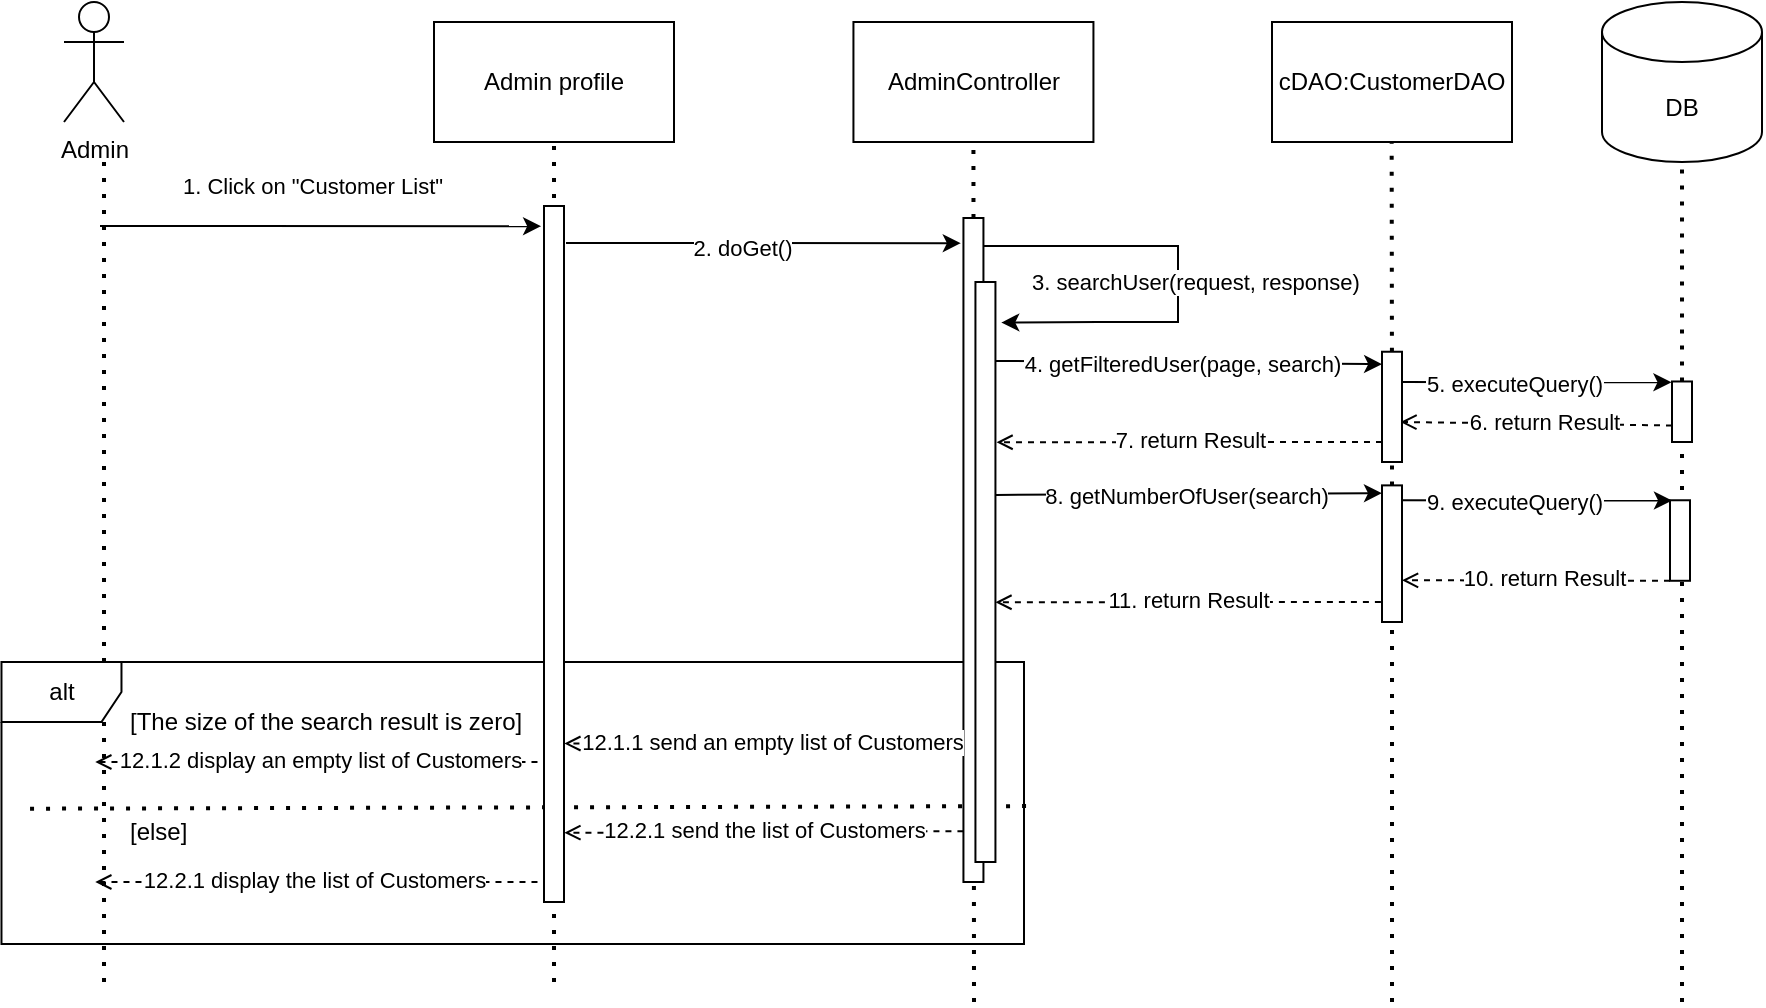 <mxfile version="22.0.3" type="device">
  <diagram id="ONLkznn9dfXko7KyWMJE" name="Page-1">
    <mxGraphModel dx="1124" dy="687" grid="1" gridSize="10" guides="1" tooltips="1" connect="1" arrows="1" fold="1" page="1" pageScale="1" pageWidth="850" pageHeight="1100" math="0" shadow="0">
      <root>
        <mxCell id="0" />
        <mxCell id="1" parent="0" />
        <mxCell id="71" value="" style="endArrow=none;dashed=1;html=1;dashPattern=1 3;strokeWidth=2;rounded=0;entryX=0;entryY=0.517;entryDx=0;entryDy=0;entryPerimeter=0;exitX=1.002;exitY=0.511;exitDx=0;exitDy=0;exitPerimeter=0;" parent="1" source="70" edge="1">
          <mxGeometry width="50" height="50" relative="1" as="geometry">
            <mxPoint x="894.54" y="440" as="sourcePoint" />
            <mxPoint x="18.94" y="443.36" as="targetPoint" />
          </mxGeometry>
        </mxCell>
        <mxCell id="bgXQf1ykJbpGTAjlQ5FK-6" value="" style="endArrow=none;dashed=1;html=1;dashPattern=1 3;strokeWidth=2;rounded=0;" parent="1" edge="1">
          <mxGeometry width="50" height="50" relative="1" as="geometry">
            <mxPoint x="60" y="530" as="sourcePoint" />
            <mxPoint x="60" y="120" as="targetPoint" />
          </mxGeometry>
        </mxCell>
        <mxCell id="70" value="alt" style="shape=umlFrame;whiteSpace=wrap;html=1;" parent="1" vertex="1">
          <mxGeometry x="8.74" y="370" width="511.26" height="141" as="geometry" />
        </mxCell>
        <mxCell id="4" value="" style="endArrow=none;dashed=1;html=1;dashPattern=1 3;strokeWidth=2;rounded=0;entryX=0.5;entryY=1;entryDx=0;entryDy=0;startArrow=none;" parent="1" source="jMet_jhxjHjyP2RQHkVr-26" edge="1">
          <mxGeometry width="50" height="50" relative="1" as="geometry">
            <mxPoint x="699" y="880" as="sourcePoint" />
            <mxPoint x="703.83" y="110" as="targetPoint" />
          </mxGeometry>
        </mxCell>
        <mxCell id="bgXQf1ykJbpGTAjlQ5FK-1" value="Admin" style="shape=umlActor;verticalLabelPosition=bottom;verticalAlign=top;html=1;outlineConnect=0;" parent="1" vertex="1">
          <mxGeometry x="40" y="40" width="30" height="60" as="geometry" />
        </mxCell>
        <mxCell id="bgXQf1ykJbpGTAjlQ5FK-2" value="Admin profile" style="rounded=0;whiteSpace=wrap;html=1;" parent="1" vertex="1">
          <mxGeometry x="225" y="50" width="120" height="60" as="geometry" />
        </mxCell>
        <mxCell id="bgXQf1ykJbpGTAjlQ5FK-3" value="AdminController" style="rounded=0;whiteSpace=wrap;html=1;" parent="1" vertex="1">
          <mxGeometry x="434.72" y="50" width="120" height="60" as="geometry" />
        </mxCell>
        <mxCell id="bgXQf1ykJbpGTAjlQ5FK-7" value="" style="endArrow=none;dashed=1;html=1;dashPattern=1 3;strokeWidth=2;rounded=0;entryX=0.5;entryY=1;entryDx=0;entryDy=0;" parent="1" edge="1">
          <mxGeometry width="50" height="50" relative="1" as="geometry">
            <mxPoint x="285" y="530" as="sourcePoint" />
            <mxPoint x="285" y="110.0" as="targetPoint" />
          </mxGeometry>
        </mxCell>
        <mxCell id="bgXQf1ykJbpGTAjlQ5FK-8" value="" style="endArrow=none;dashed=1;html=1;dashPattern=1 3;strokeWidth=2;rounded=0;entryX=0.5;entryY=1;entryDx=0;entryDy=0;" parent="1" target="bgXQf1ykJbpGTAjlQ5FK-3" edge="1">
          <mxGeometry width="50" height="50" relative="1" as="geometry">
            <mxPoint x="495" y="540" as="sourcePoint" />
            <mxPoint x="494.72" y="120" as="targetPoint" />
          </mxGeometry>
        </mxCell>
        <mxCell id="Q8KxY11AjHxzNU5WDFav-2" value="1. Click on &quot;Customer List&quot;" style="endArrow=classic;html=1;rounded=0;entryX=-0.044;entryY=0.029;entryDx=0;entryDy=0;entryPerimeter=0;" parent="1" edge="1">
          <mxGeometry x="-0.043" y="20" width="50" height="50" relative="1" as="geometry">
            <mxPoint x="58" y="152" as="sourcePoint" />
            <mxPoint x="278.56" y="152.092" as="targetPoint" />
            <mxPoint as="offset" />
          </mxGeometry>
        </mxCell>
        <mxCell id="Q8KxY11AjHxzNU5WDFav-6" value="DB" style="shape=cylinder3;whiteSpace=wrap;html=1;boundedLbl=1;backgroundOutline=1;size=15;" parent="1" vertex="1">
          <mxGeometry x="809" y="40" width="80" height="80" as="geometry" />
        </mxCell>
        <mxCell id="Q8KxY11AjHxzNU5WDFav-7" value="" style="endArrow=none;dashed=1;html=1;dashPattern=1 3;strokeWidth=2;rounded=0;entryX=0.5;entryY=1;entryDx=0;entryDy=0;startArrow=none;" parent="1" source="jMet_jhxjHjyP2RQHkVr-27" edge="1">
          <mxGeometry width="50" height="50" relative="1" as="geometry">
            <mxPoint x="849" y="880" as="sourcePoint" />
            <mxPoint x="849" y="120" as="targetPoint" />
          </mxGeometry>
        </mxCell>
        <mxCell id="Q8KxY11AjHxzNU5WDFav-8" value="" style="endArrow=classic;html=1;rounded=0;entryX=-0.132;entryY=0.022;entryDx=0;entryDy=0;entryPerimeter=0;exitX=1;exitY=0.053;exitDx=0;exitDy=0;exitPerimeter=0;" parent="1" edge="1">
          <mxGeometry x="-0.04" y="-4" width="50" height="50" relative="1" as="geometry">
            <mxPoint x="291" y="160.444" as="sourcePoint" />
            <mxPoint x="488.4" y="160.584" as="targetPoint" />
            <mxPoint as="offset" />
          </mxGeometry>
        </mxCell>
        <mxCell id="12" value="2. doGet()" style="edgeLabel;html=1;align=center;verticalAlign=middle;resizable=0;points=[];" parent="Q8KxY11AjHxzNU5WDFav-8" vertex="1" connectable="0">
          <mxGeometry x="-0.524" y="-2" relative="1" as="geometry">
            <mxPoint x="41" as="offset" />
          </mxGeometry>
        </mxCell>
        <mxCell id="Q8KxY11AjHxzNU5WDFav-9" value="" style="rounded=0;whiteSpace=wrap;html=1;" parent="1" vertex="1">
          <mxGeometry x="489.72" y="148" width="10" height="332" as="geometry" />
        </mxCell>
        <mxCell id="jMet_jhxjHjyP2RQHkVr-14" value="[The size of the search result is zero]" style="text;strokeColor=none;fillColor=none;align=left;verticalAlign=middle;spacingLeft=4;spacingRight=4;overflow=hidden;points=[[0,0.5],[1,0.5]];portConstraint=eastwest;rotatable=0;whiteSpace=wrap;html=1;" parent="1" vertex="1">
          <mxGeometry x="66.74" y="390" width="210" height="20" as="geometry" />
        </mxCell>
        <mxCell id="jMet_jhxjHjyP2RQHkVr-25" value="4.&amp;nbsp;getFilteredUser(page, search)" style="endArrow=classic;html=1;rounded=0;exitX=1.028;exitY=0.068;exitDx=0;exitDy=0;exitPerimeter=0;entryX=0.006;entryY=0.113;entryDx=0;entryDy=0;entryPerimeter=0;" parent="1" edge="1" target="jMet_jhxjHjyP2RQHkVr-26">
          <mxGeometry x="-0.015" y="-1" width="50" height="50" relative="1" as="geometry">
            <mxPoint x="503" y="219.44" as="sourcePoint" />
            <mxPoint x="695.81" y="221.053" as="targetPoint" />
            <Array as="points" />
            <mxPoint as="offset" />
          </mxGeometry>
        </mxCell>
        <mxCell id="jMet_jhxjHjyP2RQHkVr-28" value="" style="endArrow=classic;html=1;rounded=0;exitX=1.027;exitY=0.251;exitDx=0;exitDy=0;exitPerimeter=0;entryX=0;entryY=0.25;entryDx=0;entryDy=0;" parent="1" edge="1">
          <mxGeometry x="-0.717" width="50" height="50" relative="1" as="geometry">
            <mxPoint x="709" y="229.996" as="sourcePoint" />
            <mxPoint x="843.73" y="230.16" as="targetPoint" />
            <mxPoint as="offset" />
          </mxGeometry>
        </mxCell>
        <mxCell id="65" value="5. executeQuery()" style="edgeLabel;html=1;align=center;verticalAlign=middle;resizable=0;points=[];" parent="jMet_jhxjHjyP2RQHkVr-28" vertex="1" connectable="0">
          <mxGeometry x="-0.177" y="-1" relative="1" as="geometry">
            <mxPoint as="offset" />
          </mxGeometry>
        </mxCell>
        <mxCell id="jMet_jhxjHjyP2RQHkVr-29" value="" style="endArrow=open;html=1;rounded=0;dashed=1;endFill=0;exitX=0;exitY=0.5;exitDx=0;exitDy=0;entryX=1;entryY=0.75;entryDx=0;entryDy=0;" parent="1" edge="1">
          <mxGeometry x="0.717" y="2" width="50" height="50" relative="1" as="geometry">
            <mxPoint x="844.0" y="251.74" as="sourcePoint" />
            <mxPoint x="708.22" y="250" as="targetPoint" />
            <mxPoint as="offset" />
          </mxGeometry>
        </mxCell>
        <mxCell id="8" value="6. return Result" style="edgeLabel;html=1;align=center;verticalAlign=middle;resizable=0;points=[];" parent="jMet_jhxjHjyP2RQHkVr-29" vertex="1" connectable="0">
          <mxGeometry x="0.114" relative="1" as="geometry">
            <mxPoint x="11" y="-1" as="offset" />
          </mxGeometry>
        </mxCell>
        <mxCell id="jMet_jhxjHjyP2RQHkVr-33" value="" style="rounded=0;whiteSpace=wrap;html=1;" parent="1" vertex="1">
          <mxGeometry x="495.72" y="180" width="10" height="290" as="geometry" />
        </mxCell>
        <mxCell id="jMet_jhxjHjyP2RQHkVr-34" value="3. searchUser(request, response)&amp;nbsp;" style="endArrow=classic;html=1;rounded=0;exitX=0.981;exitY=0.042;exitDx=0;exitDy=0;exitPerimeter=0;entryX=0.892;entryY=0.035;entryDx=0;entryDy=0;entryPerimeter=0;" parent="1" edge="1" source="Q8KxY11AjHxzNU5WDFav-9">
          <mxGeometry x="0.03" y="10" width="50" height="50" relative="1" as="geometry">
            <mxPoint x="504.62" y="161.904" as="sourcePoint" />
            <mxPoint x="508.64" y="200.3" as="targetPoint" />
            <mxPoint as="offset" />
            <Array as="points">
              <mxPoint x="597" y="162" />
              <mxPoint x="597" y="200" />
              <mxPoint x="557" y="200" />
            </Array>
          </mxGeometry>
        </mxCell>
        <mxCell id="3" value="cDAO:CustomerDAO" style="rounded=0;whiteSpace=wrap;html=1;" parent="1" vertex="1">
          <mxGeometry x="644" y="50" width="120" height="60" as="geometry" />
        </mxCell>
        <mxCell id="UKkm2dZgcp-LxVbKbilb-54" value="" style="endArrow=none;dashed=1;html=1;dashPattern=1 3;strokeWidth=2;rounded=0;entryX=0.5;entryY=1;entryDx=0;entryDy=0;" parent="1" target="jMet_jhxjHjyP2RQHkVr-26" edge="1" source="XHlDvMECPUFhMZ030zA2-100">
          <mxGeometry width="50" height="50" relative="1" as="geometry">
            <mxPoint x="704" y="540" as="sourcePoint" />
            <mxPoint x="703.83" y="110" as="targetPoint" />
          </mxGeometry>
        </mxCell>
        <mxCell id="jMet_jhxjHjyP2RQHkVr-26" value="" style="rounded=0;whiteSpace=wrap;html=1;" parent="1" vertex="1">
          <mxGeometry x="699" y="214.87" width="10" height="55.13" as="geometry" />
        </mxCell>
        <mxCell id="63" value="" style="endArrow=none;dashed=1;html=1;dashPattern=1 3;strokeWidth=2;rounded=0;entryX=0.5;entryY=1;entryDx=0;entryDy=0;startArrow=none;" parent="1" target="jMet_jhxjHjyP2RQHkVr-27" edge="1">
          <mxGeometry width="50" height="50" relative="1" as="geometry">
            <mxPoint x="849" y="540" as="sourcePoint" />
            <mxPoint x="849" y="120" as="targetPoint" />
          </mxGeometry>
        </mxCell>
        <mxCell id="jMet_jhxjHjyP2RQHkVr-27" value="" style="rounded=0;whiteSpace=wrap;html=1;" parent="1" vertex="1">
          <mxGeometry x="844" y="229.74" width="10" height="30.26" as="geometry" />
        </mxCell>
        <mxCell id="66" value="" style="endArrow=open;html=1;rounded=0;dashed=1;endFill=0;exitX=0;exitY=0.5;exitDx=0;exitDy=0;entryX=1.055;entryY=0.2;entryDx=0;entryDy=0;entryPerimeter=0;" parent="1" edge="1">
          <mxGeometry x="0.717" y="2" width="50" height="50" relative="1" as="geometry">
            <mxPoint x="699.0" y="260" as="sourcePoint" />
            <mxPoint x="506.27" y="260.13" as="targetPoint" />
            <mxPoint as="offset" />
          </mxGeometry>
        </mxCell>
        <mxCell id="67" value="7. return Result" style="edgeLabel;html=1;align=center;verticalAlign=middle;resizable=0;points=[];" parent="66" vertex="1" connectable="0">
          <mxGeometry x="0.114" relative="1" as="geometry">
            <mxPoint x="11" y="-1" as="offset" />
          </mxGeometry>
        </mxCell>
        <mxCell id="72" value="[else]" style="text;strokeColor=none;fillColor=none;align=left;verticalAlign=middle;spacingLeft=4;spacingRight=4;overflow=hidden;points=[[0,0.5],[1,0.5]];portConstraint=eastwest;rotatable=0;whiteSpace=wrap;html=1;" parent="1" vertex="1">
          <mxGeometry x="66.74" y="440" width="40" height="30" as="geometry" />
        </mxCell>
        <mxCell id="73" value="" style="endArrow=open;html=1;rounded=0;dashed=1;endFill=0;exitX=-0.018;exitY=0.282;exitDx=0;exitDy=0;exitPerimeter=0;" parent="1" edge="1">
          <mxGeometry x="0.717" y="2" width="50" height="50" relative="1" as="geometry">
            <mxPoint x="489.72" y="410.004" as="sourcePoint" />
            <mxPoint x="290.18" y="410.78" as="targetPoint" />
            <mxPoint as="offset" />
          </mxGeometry>
        </mxCell>
        <mxCell id="74" value="12.1.1 send an empty list of Customers" style="edgeLabel;html=1;align=center;verticalAlign=middle;resizable=0;points=[];" parent="73" vertex="1" connectable="0">
          <mxGeometry x="0.114" relative="1" as="geometry">
            <mxPoint x="15" y="-1" as="offset" />
          </mxGeometry>
        </mxCell>
        <mxCell id="75" value="" style="endArrow=open;html=1;rounded=0;dashed=1;endFill=0;exitX=0.11;exitY=0.279;exitDx=0;exitDy=0;exitPerimeter=0;" parent="1" edge="1">
          <mxGeometry x="0.717" y="2" width="50" height="50" relative="1" as="geometry">
            <mxPoint x="276.74" y="420.002" as="sourcePoint" />
            <mxPoint x="55.64" y="420" as="targetPoint" />
            <mxPoint as="offset" />
          </mxGeometry>
        </mxCell>
        <mxCell id="76" value="12.1.2 display an empty list of Customers" style="edgeLabel;html=1;align=center;verticalAlign=middle;resizable=0;points=[];" parent="75" vertex="1" connectable="0">
          <mxGeometry x="0.114" relative="1" as="geometry">
            <mxPoint x="14" y="-1" as="offset" />
          </mxGeometry>
        </mxCell>
        <mxCell id="Q8KxY11AjHxzNU5WDFav-1" value="" style="rounded=0;whiteSpace=wrap;html=1;" parent="1" vertex="1">
          <mxGeometry x="280" y="142" width="10" height="348" as="geometry" />
        </mxCell>
        <mxCell id="79" value="" style="endArrow=open;html=1;rounded=0;dashed=1;endFill=0;exitX=-0.018;exitY=0.282;exitDx=0;exitDy=0;exitPerimeter=0;" parent="1" edge="1">
          <mxGeometry x="0.717" y="2" width="50" height="50" relative="1" as="geometry">
            <mxPoint x="489.72" y="454.614" as="sourcePoint" />
            <mxPoint x="290.18" y="455.39" as="targetPoint" />
            <mxPoint as="offset" />
          </mxGeometry>
        </mxCell>
        <mxCell id="80" value="12.2.1 send the list of Customers" style="edgeLabel;html=1;align=center;verticalAlign=middle;resizable=0;points=[];" parent="79" vertex="1" connectable="0">
          <mxGeometry x="0.114" relative="1" as="geometry">
            <mxPoint x="11" y="-1" as="offset" />
          </mxGeometry>
        </mxCell>
        <mxCell id="81" value="" style="endArrow=open;html=1;rounded=0;dashed=1;endFill=0;exitX=0.11;exitY=0.279;exitDx=0;exitDy=0;exitPerimeter=0;" parent="1" edge="1">
          <mxGeometry x="0.717" y="2" width="50" height="50" relative="1" as="geometry">
            <mxPoint x="276.74" y="480.002" as="sourcePoint" />
            <mxPoint x="55.64" y="480" as="targetPoint" />
            <mxPoint as="offset" />
          </mxGeometry>
        </mxCell>
        <mxCell id="82" value="12.2.1 display the list of Customers" style="edgeLabel;html=1;align=center;verticalAlign=middle;resizable=0;points=[];" parent="81" vertex="1" connectable="0">
          <mxGeometry x="0.114" relative="1" as="geometry">
            <mxPoint x="11" y="-1" as="offset" />
          </mxGeometry>
        </mxCell>
        <mxCell id="83" value="" style="endArrow=classic;html=1;rounded=0;exitX=1.027;exitY=0.251;exitDx=0;exitDy=0;exitPerimeter=0;entryX=0;entryY=0.25;entryDx=0;entryDy=0;" parent="1" edge="1">
          <mxGeometry x="-0.717" width="50" height="50" relative="1" as="geometry">
            <mxPoint x="709.27" y="289.126" as="sourcePoint" />
            <mxPoint x="844.0" y="289.29" as="targetPoint" />
            <mxPoint as="offset" />
          </mxGeometry>
        </mxCell>
        <mxCell id="85" value="9. executeQuery()" style="edgeLabel;html=1;align=center;verticalAlign=middle;resizable=0;points=[];" parent="83" vertex="1" connectable="0">
          <mxGeometry x="-0.177" y="-1" relative="1" as="geometry">
            <mxPoint as="offset" />
          </mxGeometry>
        </mxCell>
        <mxCell id="86" value="" style="endArrow=open;html=1;rounded=0;dashed=1;endFill=0;exitX=0;exitY=1;exitDx=0;exitDy=0;startArrow=none;" parent="1" source="88" edge="1">
          <mxGeometry x="0.717" y="2" width="50" height="50" relative="1" as="geometry">
            <mxPoint x="844.78" y="319.13" as="sourcePoint" />
            <mxPoint x="709" y="329.13" as="targetPoint" />
            <mxPoint as="offset" />
          </mxGeometry>
        </mxCell>
        <mxCell id="87" value="10. return Result" style="edgeLabel;html=1;align=center;verticalAlign=middle;resizable=0;points=[];" parent="86" vertex="1" connectable="0">
          <mxGeometry x="0.114" relative="1" as="geometry">
            <mxPoint x="11" y="-1" as="offset" />
          </mxGeometry>
        </mxCell>
        <mxCell id="89" value="8. getNumberOfUser(search)" style="endArrow=classic;html=1;rounded=0;exitX=0.973;exitY=0.663;exitDx=0;exitDy=0;exitPerimeter=0;entryX=-0.119;entryY=0.065;entryDx=0;entryDy=0;entryPerimeter=0;" parent="1" edge="1">
          <mxGeometry x="-0.015" y="-1" width="50" height="50" relative="1" as="geometry">
            <mxPoint x="505.92" y="286.44" as="sourcePoint" />
            <mxPoint x="699" y="285.563" as="targetPoint" />
            <Array as="points" />
            <mxPoint as="offset" />
          </mxGeometry>
        </mxCell>
        <mxCell id="90" value="" style="endArrow=none;html=1;rounded=0;dashed=1;endFill=0;exitX=0;exitY=0.5;exitDx=0;exitDy=0;entryX=1;entryY=0.75;entryDx=0;entryDy=0;" parent="1" target="88" edge="1">
          <mxGeometry x="0.717" y="2" width="50" height="50" relative="1" as="geometry">
            <mxPoint x="844.78" y="319.13" as="sourcePoint" />
            <mxPoint x="709" y="317.39" as="targetPoint" />
            <mxPoint as="offset" />
          </mxGeometry>
        </mxCell>
        <mxCell id="88" value="" style="rounded=0;whiteSpace=wrap;html=1;" parent="1" vertex="1">
          <mxGeometry x="843" y="289.13" width="10" height="40.26" as="geometry" />
        </mxCell>
        <mxCell id="99" value="" style="endArrow=open;html=1;rounded=0;dashed=1;endFill=0;exitX=0;exitY=0.5;exitDx=0;exitDy=0;entryX=1.055;entryY=0.2;entryDx=0;entryDy=0;entryPerimeter=0;" parent="1" edge="1">
          <mxGeometry x="0.717" y="2" width="50" height="50" relative="1" as="geometry">
            <mxPoint x="698.45" y="340" as="sourcePoint" />
            <mxPoint x="505.72" y="340.13" as="targetPoint" />
            <mxPoint as="offset" />
          </mxGeometry>
        </mxCell>
        <mxCell id="100" value="11. return Result" style="edgeLabel;html=1;align=center;verticalAlign=middle;resizable=0;points=[];" parent="99" vertex="1" connectable="0">
          <mxGeometry x="0.114" relative="1" as="geometry">
            <mxPoint x="11" y="-1" as="offset" />
          </mxGeometry>
        </mxCell>
        <mxCell id="XHlDvMECPUFhMZ030zA2-101" value="" style="endArrow=none;dashed=1;html=1;dashPattern=1 3;strokeWidth=2;rounded=0;entryX=0.5;entryY=1;entryDx=0;entryDy=0;" edge="1" parent="1" target="XHlDvMECPUFhMZ030zA2-100">
          <mxGeometry width="50" height="50" relative="1" as="geometry">
            <mxPoint x="704" y="540" as="sourcePoint" />
            <mxPoint x="704" y="270" as="targetPoint" />
          </mxGeometry>
        </mxCell>
        <mxCell id="XHlDvMECPUFhMZ030zA2-100" value="" style="rounded=0;whiteSpace=wrap;html=1;" vertex="1" parent="1">
          <mxGeometry x="699" y="281.69" width="10" height="68.31" as="geometry" />
        </mxCell>
      </root>
    </mxGraphModel>
  </diagram>
</mxfile>
